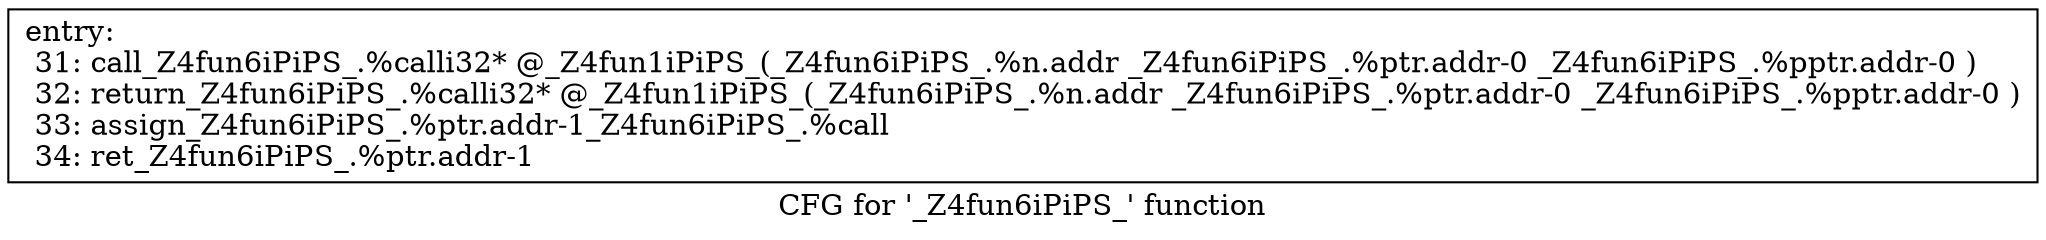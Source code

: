 digraph "CFG for '_Z4fun6iPiPS_' function" {
	label="CFG for '_Z4fun6iPiPS_' function" ;

	Node0x97f5c80 [shape=record,label="{entry:\l 31: call	_Z4fun6iPiPS_.%call	i32* @_Z4fun1iPiPS_(_Z4fun6iPiPS_.%n.addr _Z4fun6iPiPS_.%ptr.addr-0 _Z4fun6iPiPS_.%pptr.addr-0 )\l 32: return	_Z4fun6iPiPS_.%call	i32* @_Z4fun1iPiPS_(_Z4fun6iPiPS_.%n.addr _Z4fun6iPiPS_.%ptr.addr-0 _Z4fun6iPiPS_.%pptr.addr-0 )\l 33: assign	_Z4fun6iPiPS_.%ptr.addr-1	_Z4fun6iPiPS_.%call\l 34: ret	_Z4fun6iPiPS_.%ptr.addr-1\l }"];
}